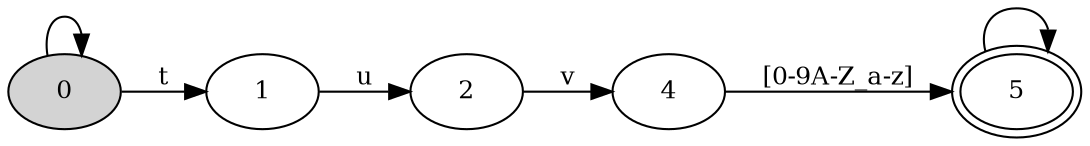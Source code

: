 digraph "SFA" {
rankdir=LR;

//Initial state
node [style = filled, shape = ellipse, peripheries = 1, fillcolor = "#d3d3d3ff", fontsize = 12]
0

//Final states
node [style = filled, shape = ellipse, peripheries = 2, fillcolor = white, fontsize = 12]
5

//Other states
node [style = filled, shape = ellipse, peripheries = 1, fillcolor = white, fontsize = 12]
1
2
4

//Transitions
0 -> 1 [label = "t", fontsize = 12 ];
0 -> 0 [label = "", fontsize = 12 ];
1 -> 2 [label = "u", fontsize = 12 ];
2 -> 4 [label = "v", fontsize = 12 ];
4 -> 5 [label = "[0-9A-Z_a-z]", fontsize = 12 ];
5 -> 5 [label = "", fontsize = 12 ];
}
